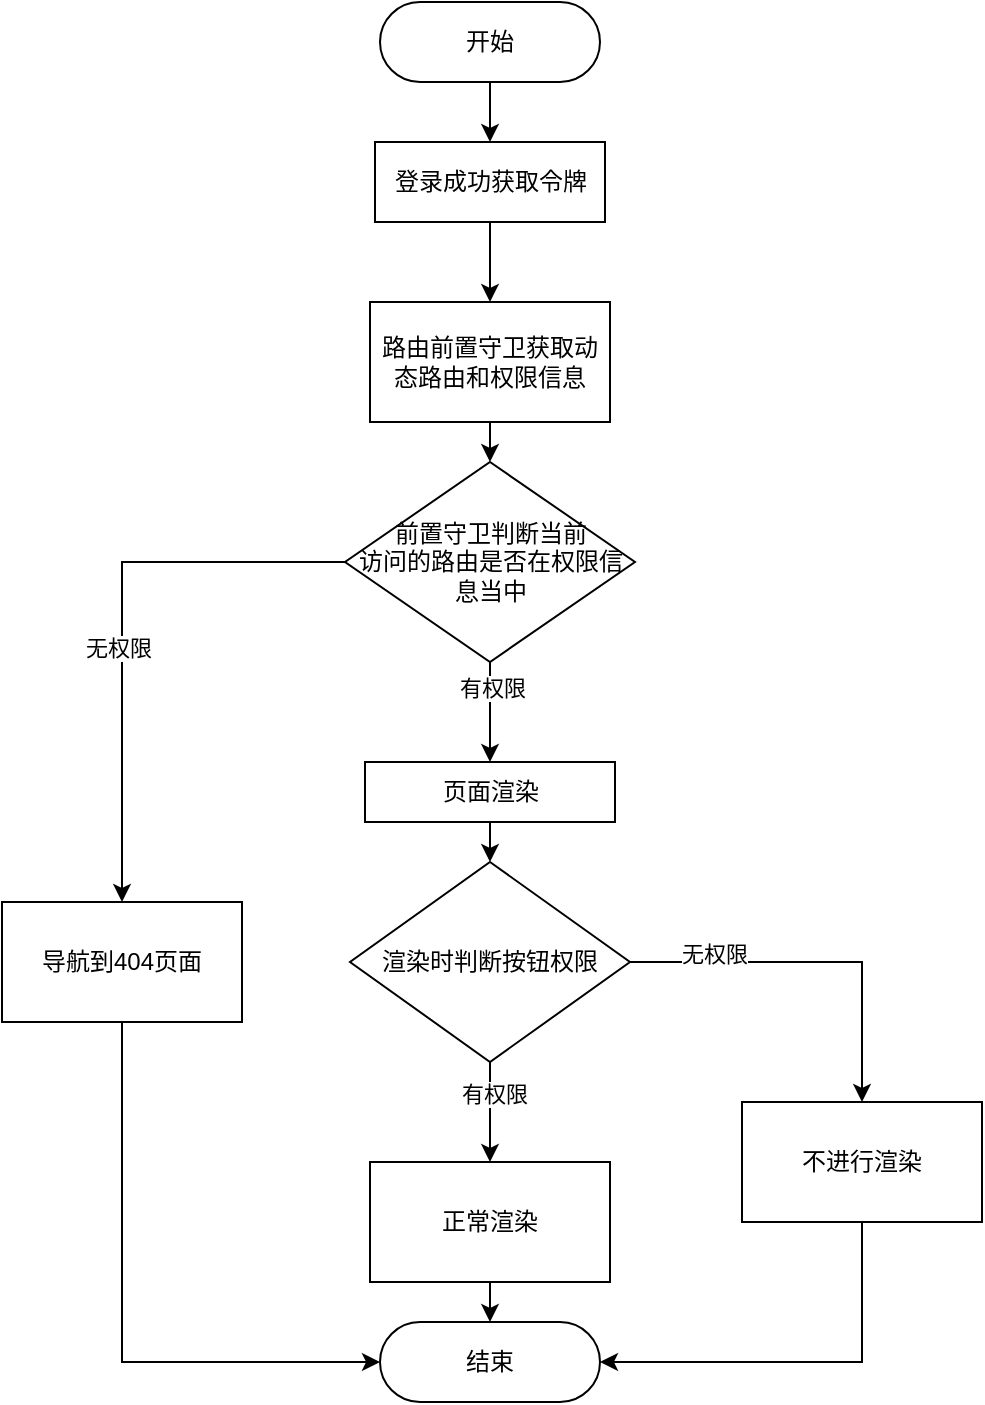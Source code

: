 <mxfile version="26.1.0">
  <diagram name="第 1 页" id="vQBjwgEnrDdj-A_OlK9j">
    <mxGraphModel dx="1166" dy="770" grid="1" gridSize="10" guides="1" tooltips="1" connect="1" arrows="1" fold="1" page="1" pageScale="1" pageWidth="827" pageHeight="1169" math="0" shadow="0">
      <root>
        <mxCell id="0" />
        <mxCell id="1" parent="0" />
        <mxCell id="-2VoswN02PARsG0iRygN-12" style="edgeStyle=orthogonalEdgeStyle;rounded=0;orthogonalLoop=1;jettySize=auto;html=1;exitX=0.5;exitY=1;exitDx=0;exitDy=0;entryX=0.5;entryY=0;entryDx=0;entryDy=0;" edge="1" parent="1" source="-2VoswN02PARsG0iRygN-1" target="-2VoswN02PARsG0iRygN-2">
          <mxGeometry relative="1" as="geometry" />
        </mxCell>
        <mxCell id="-2VoswN02PARsG0iRygN-1" value="开始" style="rounded=1;whiteSpace=wrap;html=1;arcSize=50;" vertex="1" parent="1">
          <mxGeometry x="359" y="140" width="110" height="40" as="geometry" />
        </mxCell>
        <mxCell id="-2VoswN02PARsG0iRygN-13" style="edgeStyle=orthogonalEdgeStyle;rounded=0;orthogonalLoop=1;jettySize=auto;html=1;exitX=0.5;exitY=1;exitDx=0;exitDy=0;entryX=0.5;entryY=0;entryDx=0;entryDy=0;" edge="1" parent="1" source="-2VoswN02PARsG0iRygN-2" target="-2VoswN02PARsG0iRygN-3">
          <mxGeometry relative="1" as="geometry" />
        </mxCell>
        <mxCell id="-2VoswN02PARsG0iRygN-2" value="登录成功获取令牌" style="rounded=0;whiteSpace=wrap;html=1;" vertex="1" parent="1">
          <mxGeometry x="356.5" y="210" width="115" height="40" as="geometry" />
        </mxCell>
        <mxCell id="-2VoswN02PARsG0iRygN-14" style="edgeStyle=orthogonalEdgeStyle;rounded=0;orthogonalLoop=1;jettySize=auto;html=1;exitX=0.5;exitY=1;exitDx=0;exitDy=0;entryX=0.5;entryY=0;entryDx=0;entryDy=0;" edge="1" parent="1" source="-2VoswN02PARsG0iRygN-3" target="-2VoswN02PARsG0iRygN-5">
          <mxGeometry relative="1" as="geometry" />
        </mxCell>
        <mxCell id="-2VoswN02PARsG0iRygN-3" value="路由前置守卫获取动态路由和权限信息" style="rounded=0;whiteSpace=wrap;html=1;" vertex="1" parent="1">
          <mxGeometry x="354" y="290" width="120" height="60" as="geometry" />
        </mxCell>
        <mxCell id="-2VoswN02PARsG0iRygN-15" style="edgeStyle=orthogonalEdgeStyle;rounded=0;orthogonalLoop=1;jettySize=auto;html=1;exitX=0.5;exitY=1;exitDx=0;exitDy=0;entryX=0.5;entryY=0;entryDx=0;entryDy=0;" edge="1" parent="1" source="-2VoswN02PARsG0iRygN-5" target="-2VoswN02PARsG0iRygN-6">
          <mxGeometry relative="1" as="geometry" />
        </mxCell>
        <mxCell id="-2VoswN02PARsG0iRygN-27" value="有权限" style="edgeLabel;html=1;align=center;verticalAlign=middle;resizable=0;points=[];" vertex="1" connectable="0" parent="-2VoswN02PARsG0iRygN-15">
          <mxGeometry x="-0.505" y="1" relative="1" as="geometry">
            <mxPoint as="offset" />
          </mxGeometry>
        </mxCell>
        <mxCell id="-2VoswN02PARsG0iRygN-25" style="edgeStyle=orthogonalEdgeStyle;rounded=0;orthogonalLoop=1;jettySize=auto;html=1;" edge="1" parent="1" source="-2VoswN02PARsG0iRygN-5" target="-2VoswN02PARsG0iRygN-11">
          <mxGeometry relative="1" as="geometry" />
        </mxCell>
        <mxCell id="-2VoswN02PARsG0iRygN-26" value="无权限" style="edgeLabel;html=1;align=center;verticalAlign=middle;resizable=0;points=[];" vertex="1" connectable="0" parent="-2VoswN02PARsG0iRygN-25">
          <mxGeometry x="0.087" y="-2" relative="1" as="geometry">
            <mxPoint y="1" as="offset" />
          </mxGeometry>
        </mxCell>
        <mxCell id="-2VoswN02PARsG0iRygN-5" value="前置守卫判断当前&lt;div&gt;访问的路由是否在权限信息当中&lt;/div&gt;" style="rhombus;whiteSpace=wrap;html=1;" vertex="1" parent="1">
          <mxGeometry x="341.5" y="370" width="145" height="100" as="geometry" />
        </mxCell>
        <mxCell id="-2VoswN02PARsG0iRygN-16" style="edgeStyle=orthogonalEdgeStyle;rounded=0;orthogonalLoop=1;jettySize=auto;html=1;exitX=0.5;exitY=1;exitDx=0;exitDy=0;entryX=0.5;entryY=0;entryDx=0;entryDy=0;" edge="1" parent="1" source="-2VoswN02PARsG0iRygN-6" target="-2VoswN02PARsG0iRygN-7">
          <mxGeometry relative="1" as="geometry" />
        </mxCell>
        <mxCell id="-2VoswN02PARsG0iRygN-6" value="页面渲染" style="rounded=0;whiteSpace=wrap;html=1;" vertex="1" parent="1">
          <mxGeometry x="351.5" y="520" width="125" height="30" as="geometry" />
        </mxCell>
        <mxCell id="-2VoswN02PARsG0iRygN-17" style="edgeStyle=orthogonalEdgeStyle;rounded=0;orthogonalLoop=1;jettySize=auto;html=1;exitX=0.5;exitY=1;exitDx=0;exitDy=0;entryX=0.5;entryY=0;entryDx=0;entryDy=0;" edge="1" parent="1" source="-2VoswN02PARsG0iRygN-7" target="-2VoswN02PARsG0iRygN-8">
          <mxGeometry relative="1" as="geometry" />
        </mxCell>
        <mxCell id="-2VoswN02PARsG0iRygN-23" value="有权限" style="edgeLabel;html=1;align=center;verticalAlign=middle;resizable=0;points=[];" vertex="1" connectable="0" parent="-2VoswN02PARsG0iRygN-17">
          <mxGeometry x="-0.36" y="2" relative="1" as="geometry">
            <mxPoint as="offset" />
          </mxGeometry>
        </mxCell>
        <mxCell id="-2VoswN02PARsG0iRygN-22" style="edgeStyle=orthogonalEdgeStyle;rounded=0;orthogonalLoop=1;jettySize=auto;html=1;exitX=1;exitY=0.5;exitDx=0;exitDy=0;" edge="1" parent="1" source="-2VoswN02PARsG0iRygN-7" target="-2VoswN02PARsG0iRygN-10">
          <mxGeometry relative="1" as="geometry" />
        </mxCell>
        <mxCell id="-2VoswN02PARsG0iRygN-24" value="无权限" style="edgeLabel;html=1;align=center;verticalAlign=middle;resizable=0;points=[];" vertex="1" connectable="0" parent="-2VoswN02PARsG0iRygN-22">
          <mxGeometry x="-0.549" y="4" relative="1" as="geometry">
            <mxPoint as="offset" />
          </mxGeometry>
        </mxCell>
        <mxCell id="-2VoswN02PARsG0iRygN-7" value="渲染时判断按钮权限" style="rhombus;whiteSpace=wrap;html=1;" vertex="1" parent="1">
          <mxGeometry x="344" y="570" width="140" height="100" as="geometry" />
        </mxCell>
        <mxCell id="-2VoswN02PARsG0iRygN-18" style="edgeStyle=orthogonalEdgeStyle;rounded=0;orthogonalLoop=1;jettySize=auto;html=1;exitX=0.5;exitY=1;exitDx=0;exitDy=0;entryX=0.5;entryY=0;entryDx=0;entryDy=0;" edge="1" parent="1" source="-2VoswN02PARsG0iRygN-8" target="-2VoswN02PARsG0iRygN-9">
          <mxGeometry relative="1" as="geometry" />
        </mxCell>
        <mxCell id="-2VoswN02PARsG0iRygN-8" value="正常渲染" style="rounded=0;whiteSpace=wrap;html=1;" vertex="1" parent="1">
          <mxGeometry x="354" y="720" width="120" height="60" as="geometry" />
        </mxCell>
        <mxCell id="-2VoswN02PARsG0iRygN-9" value="结束" style="rounded=1;whiteSpace=wrap;html=1;arcSize=50;" vertex="1" parent="1">
          <mxGeometry x="359" y="800" width="110" height="40" as="geometry" />
        </mxCell>
        <mxCell id="-2VoswN02PARsG0iRygN-21" style="edgeStyle=orthogonalEdgeStyle;rounded=0;orthogonalLoop=1;jettySize=auto;html=1;entryX=1;entryY=0.5;entryDx=0;entryDy=0;" edge="1" parent="1" source="-2VoswN02PARsG0iRygN-10" target="-2VoswN02PARsG0iRygN-9">
          <mxGeometry relative="1" as="geometry">
            <Array as="points">
              <mxPoint x="600" y="820" />
            </Array>
          </mxGeometry>
        </mxCell>
        <mxCell id="-2VoswN02PARsG0iRygN-10" value="不进行渲染" style="rounded=0;whiteSpace=wrap;html=1;" vertex="1" parent="1">
          <mxGeometry x="540" y="690" width="120" height="60" as="geometry" />
        </mxCell>
        <mxCell id="-2VoswN02PARsG0iRygN-20" style="edgeStyle=orthogonalEdgeStyle;rounded=0;orthogonalLoop=1;jettySize=auto;html=1;entryX=0;entryY=0.5;entryDx=0;entryDy=0;" edge="1" parent="1" source="-2VoswN02PARsG0iRygN-11" target="-2VoswN02PARsG0iRygN-9">
          <mxGeometry relative="1" as="geometry">
            <Array as="points">
              <mxPoint x="230" y="820" />
            </Array>
          </mxGeometry>
        </mxCell>
        <mxCell id="-2VoswN02PARsG0iRygN-11" value="导航到404页面" style="rounded=0;whiteSpace=wrap;html=1;" vertex="1" parent="1">
          <mxGeometry x="170" y="590" width="120" height="60" as="geometry" />
        </mxCell>
      </root>
    </mxGraphModel>
  </diagram>
</mxfile>
